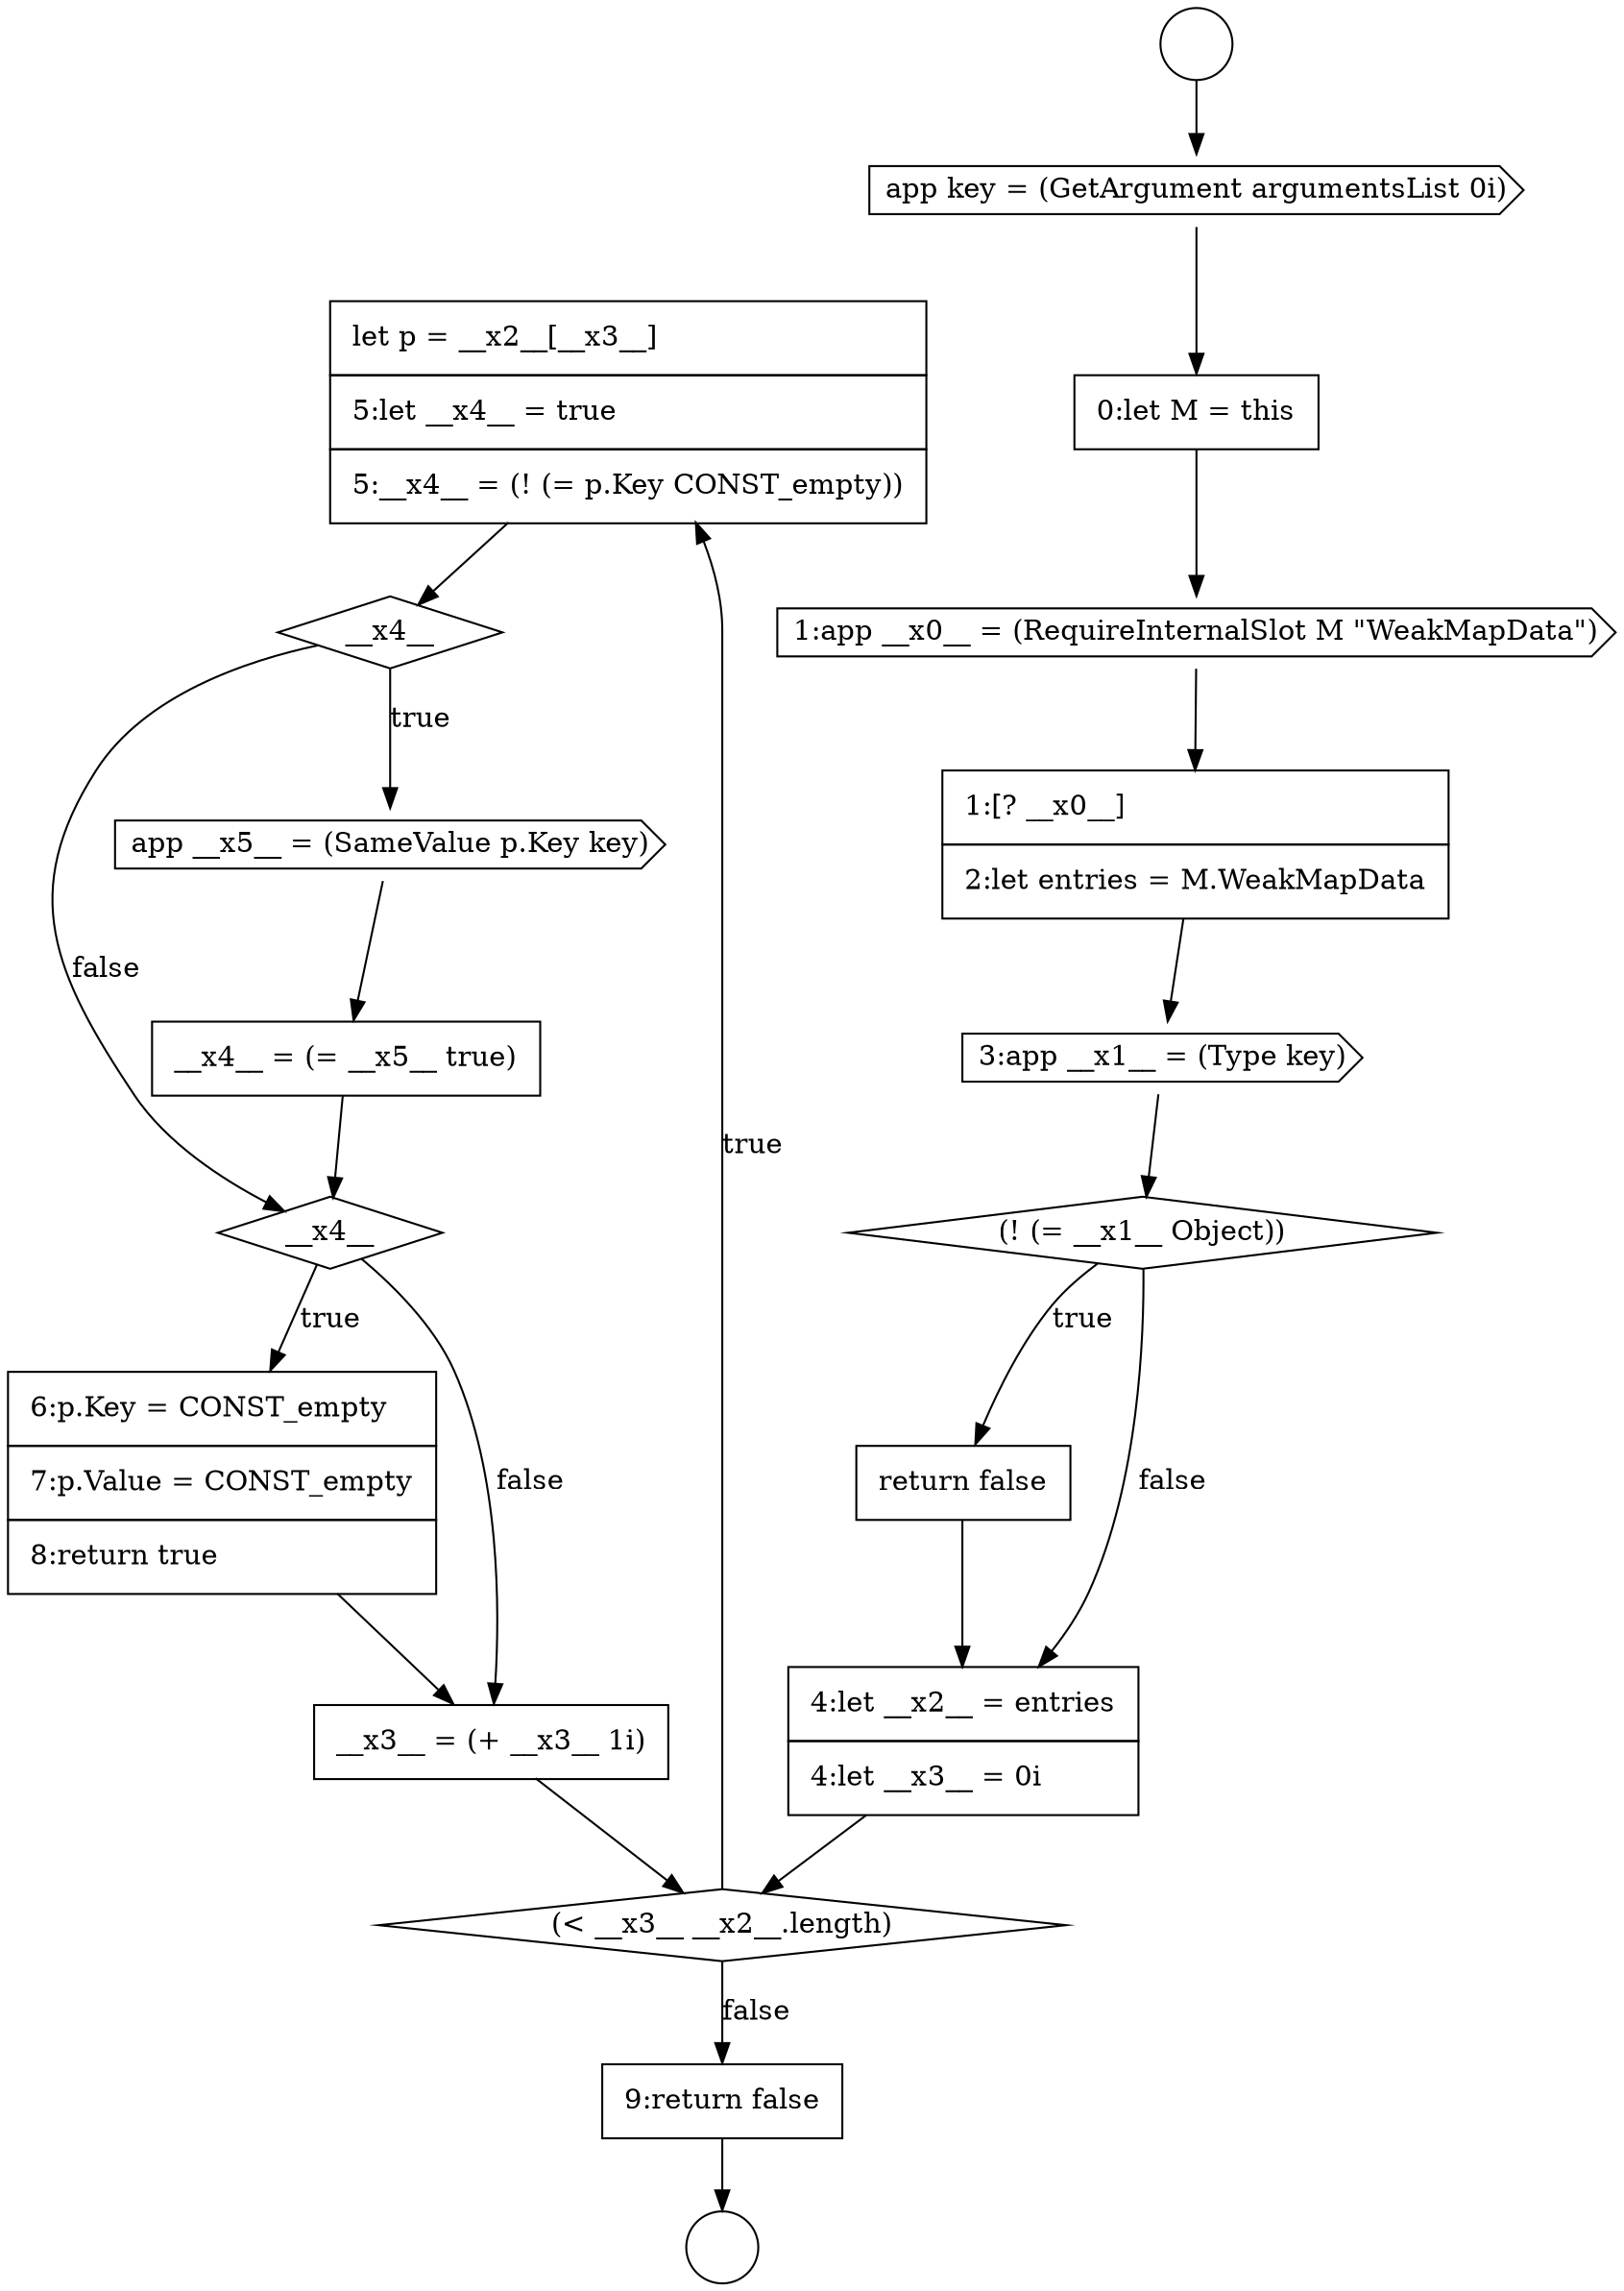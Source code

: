 digraph {
  node17594 [shape=none, margin=0, label=<<font color="black">
    <table border="0" cellborder="1" cellspacing="0" cellpadding="10">
      <tr><td align="left">let p = __x2__[__x3__]</td></tr>
      <tr><td align="left">5:let __x4__ = true</td></tr>
      <tr><td align="left">5:__x4__ = (! (= p.Key CONST_empty))</td></tr>
    </table>
  </font>> color="black" fillcolor="white" style=filled]
  node17598 [shape=diamond, label=<<font color="black">__x4__</font>> color="black" fillcolor="white" style=filled]
  node17601 [shape=none, margin=0, label=<<font color="black">
    <table border="0" cellborder="1" cellspacing="0" cellpadding="10">
      <tr><td align="left">9:return false</td></tr>
    </table>
  </font>> color="black" fillcolor="white" style=filled]
  node17599 [shape=none, margin=0, label=<<font color="black">
    <table border="0" cellborder="1" cellspacing="0" cellpadding="10">
      <tr><td align="left">6:p.Key = CONST_empty</td></tr>
      <tr><td align="left">7:p.Value = CONST_empty</td></tr>
      <tr><td align="left">8:return true</td></tr>
    </table>
  </font>> color="black" fillcolor="white" style=filled]
  node17595 [shape=diamond, label=<<font color="black">__x4__</font>> color="black" fillcolor="white" style=filled]
  node17587 [shape=cds, label=<<font color="black">1:app __x0__ = (RequireInternalSlot M &quot;WeakMapData&quot;)</font>> color="black" fillcolor="white" style=filled]
  node17593 [shape=diamond, label=<<font color="black">(&lt; __x3__ __x2__.length)</font>> color="black" fillcolor="white" style=filled]
  node17585 [shape=cds, label=<<font color="black">app key = (GetArgument argumentsList 0i)</font>> color="black" fillcolor="white" style=filled]
  node17588 [shape=none, margin=0, label=<<font color="black">
    <table border="0" cellborder="1" cellspacing="0" cellpadding="10">
      <tr><td align="left">1:[? __x0__]</td></tr>
      <tr><td align="left">2:let entries = M.WeakMapData</td></tr>
    </table>
  </font>> color="black" fillcolor="white" style=filled]
  node17591 [shape=none, margin=0, label=<<font color="black">
    <table border="0" cellborder="1" cellspacing="0" cellpadding="10">
      <tr><td align="left">return false</td></tr>
    </table>
  </font>> color="black" fillcolor="white" style=filled]
  node17596 [shape=cds, label=<<font color="black">app __x5__ = (SameValue p.Key key)</font>> color="black" fillcolor="white" style=filled]
  node17590 [shape=diamond, label=<<font color="black">(! (= __x1__ Object))</font>> color="black" fillcolor="white" style=filled]
  node17583 [shape=circle label=" " color="black" fillcolor="white" style=filled]
  node17600 [shape=none, margin=0, label=<<font color="black">
    <table border="0" cellborder="1" cellspacing="0" cellpadding="10">
      <tr><td align="left">__x3__ = (+ __x3__ 1i)</td></tr>
    </table>
  </font>> color="black" fillcolor="white" style=filled]
  node17586 [shape=none, margin=0, label=<<font color="black">
    <table border="0" cellborder="1" cellspacing="0" cellpadding="10">
      <tr><td align="left">0:let M = this</td></tr>
    </table>
  </font>> color="black" fillcolor="white" style=filled]
  node17584 [shape=circle label=" " color="black" fillcolor="white" style=filled]
  node17589 [shape=cds, label=<<font color="black">3:app __x1__ = (Type key)</font>> color="black" fillcolor="white" style=filled]
  node17592 [shape=none, margin=0, label=<<font color="black">
    <table border="0" cellborder="1" cellspacing="0" cellpadding="10">
      <tr><td align="left">4:let __x2__ = entries</td></tr>
      <tr><td align="left">4:let __x3__ = 0i</td></tr>
    </table>
  </font>> color="black" fillcolor="white" style=filled]
  node17597 [shape=none, margin=0, label=<<font color="black">
    <table border="0" cellborder="1" cellspacing="0" cellpadding="10">
      <tr><td align="left">__x4__ = (= __x5__ true)</td></tr>
    </table>
  </font>> color="black" fillcolor="white" style=filled]
  node17598 -> node17599 [label=<<font color="black">true</font>> color="black"]
  node17598 -> node17600 [label=<<font color="black">false</font>> color="black"]
  node17596 -> node17597 [ color="black"]
  node17593 -> node17594 [label=<<font color="black">true</font>> color="black"]
  node17593 -> node17601 [label=<<font color="black">false</font>> color="black"]
  node17583 -> node17585 [ color="black"]
  node17586 -> node17587 [ color="black"]
  node17591 -> node17592 [ color="black"]
  node17587 -> node17588 [ color="black"]
  node17589 -> node17590 [ color="black"]
  node17592 -> node17593 [ color="black"]
  node17594 -> node17595 [ color="black"]
  node17597 -> node17598 [ color="black"]
  node17595 -> node17596 [label=<<font color="black">true</font>> color="black"]
  node17595 -> node17598 [label=<<font color="black">false</font>> color="black"]
  node17601 -> node17584 [ color="black"]
  node17585 -> node17586 [ color="black"]
  node17588 -> node17589 [ color="black"]
  node17599 -> node17600 [ color="black"]
  node17600 -> node17593 [ color="black"]
  node17590 -> node17591 [label=<<font color="black">true</font>> color="black"]
  node17590 -> node17592 [label=<<font color="black">false</font>> color="black"]
}
